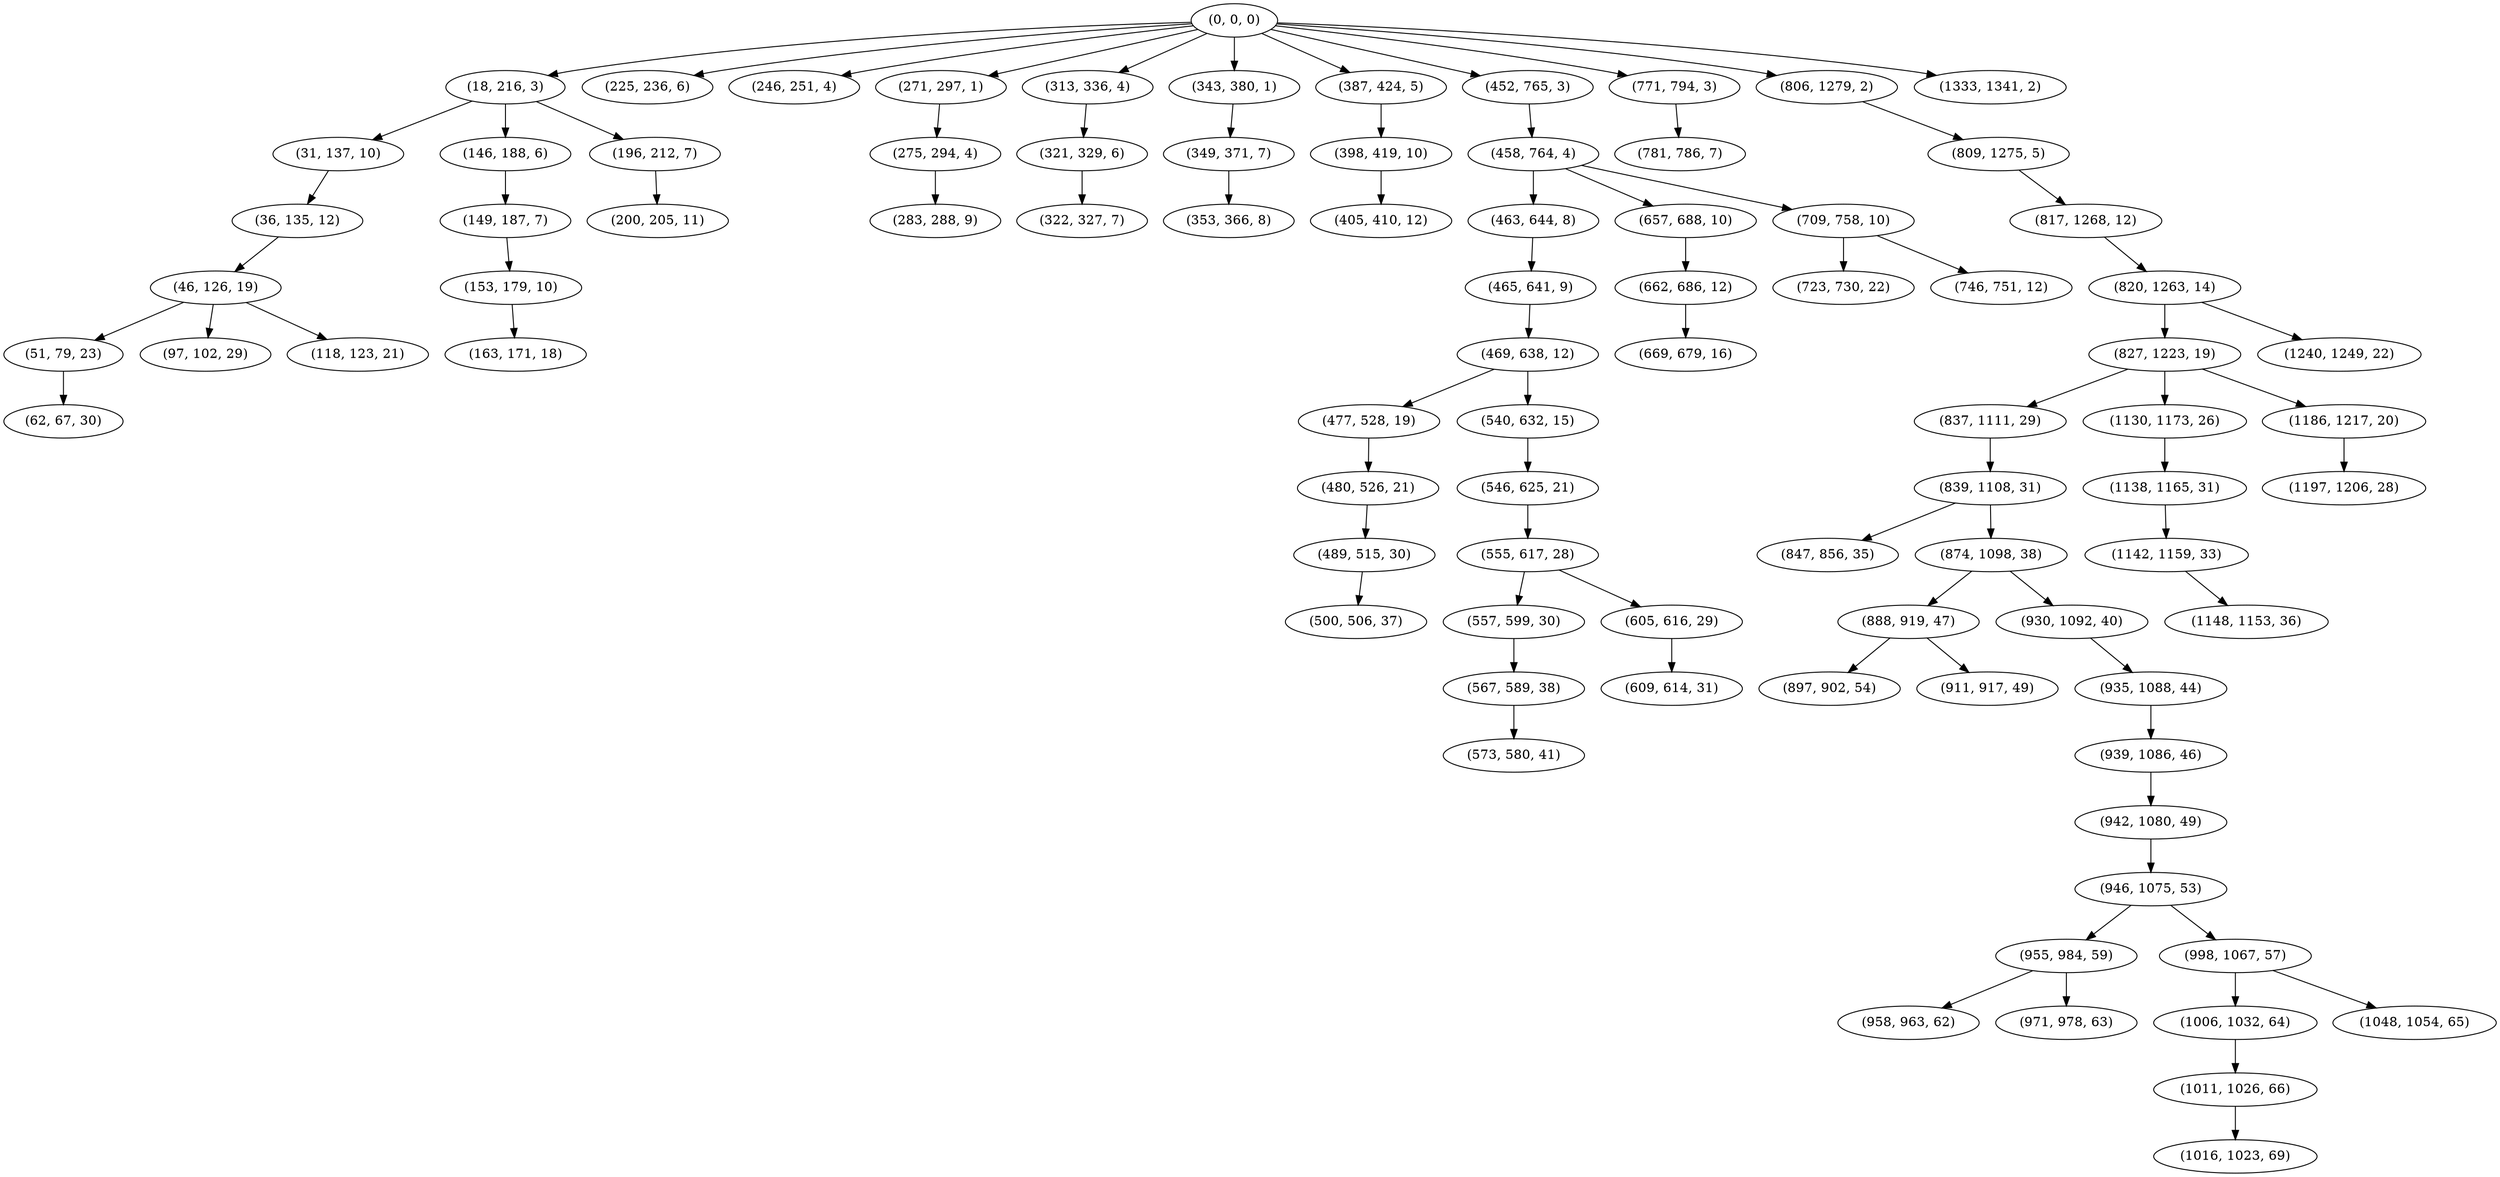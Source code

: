 digraph tree {
    "(0, 0, 0)";
    "(18, 216, 3)";
    "(31, 137, 10)";
    "(36, 135, 12)";
    "(46, 126, 19)";
    "(51, 79, 23)";
    "(62, 67, 30)";
    "(97, 102, 29)";
    "(118, 123, 21)";
    "(146, 188, 6)";
    "(149, 187, 7)";
    "(153, 179, 10)";
    "(163, 171, 18)";
    "(196, 212, 7)";
    "(200, 205, 11)";
    "(225, 236, 6)";
    "(246, 251, 4)";
    "(271, 297, 1)";
    "(275, 294, 4)";
    "(283, 288, 9)";
    "(313, 336, 4)";
    "(321, 329, 6)";
    "(322, 327, 7)";
    "(343, 380, 1)";
    "(349, 371, 7)";
    "(353, 366, 8)";
    "(387, 424, 5)";
    "(398, 419, 10)";
    "(405, 410, 12)";
    "(452, 765, 3)";
    "(458, 764, 4)";
    "(463, 644, 8)";
    "(465, 641, 9)";
    "(469, 638, 12)";
    "(477, 528, 19)";
    "(480, 526, 21)";
    "(489, 515, 30)";
    "(500, 506, 37)";
    "(540, 632, 15)";
    "(546, 625, 21)";
    "(555, 617, 28)";
    "(557, 599, 30)";
    "(567, 589, 38)";
    "(573, 580, 41)";
    "(605, 616, 29)";
    "(609, 614, 31)";
    "(657, 688, 10)";
    "(662, 686, 12)";
    "(669, 679, 16)";
    "(709, 758, 10)";
    "(723, 730, 22)";
    "(746, 751, 12)";
    "(771, 794, 3)";
    "(781, 786, 7)";
    "(806, 1279, 2)";
    "(809, 1275, 5)";
    "(817, 1268, 12)";
    "(820, 1263, 14)";
    "(827, 1223, 19)";
    "(837, 1111, 29)";
    "(839, 1108, 31)";
    "(847, 856, 35)";
    "(874, 1098, 38)";
    "(888, 919, 47)";
    "(897, 902, 54)";
    "(911, 917, 49)";
    "(930, 1092, 40)";
    "(935, 1088, 44)";
    "(939, 1086, 46)";
    "(942, 1080, 49)";
    "(946, 1075, 53)";
    "(955, 984, 59)";
    "(958, 963, 62)";
    "(971, 978, 63)";
    "(998, 1067, 57)";
    "(1006, 1032, 64)";
    "(1011, 1026, 66)";
    "(1016, 1023, 69)";
    "(1048, 1054, 65)";
    "(1130, 1173, 26)";
    "(1138, 1165, 31)";
    "(1142, 1159, 33)";
    "(1148, 1153, 36)";
    "(1186, 1217, 20)";
    "(1197, 1206, 28)";
    "(1240, 1249, 22)";
    "(1333, 1341, 2)";
    "(0, 0, 0)" -> "(18, 216, 3)";
    "(0, 0, 0)" -> "(225, 236, 6)";
    "(0, 0, 0)" -> "(246, 251, 4)";
    "(0, 0, 0)" -> "(271, 297, 1)";
    "(0, 0, 0)" -> "(313, 336, 4)";
    "(0, 0, 0)" -> "(343, 380, 1)";
    "(0, 0, 0)" -> "(387, 424, 5)";
    "(0, 0, 0)" -> "(452, 765, 3)";
    "(0, 0, 0)" -> "(771, 794, 3)";
    "(0, 0, 0)" -> "(806, 1279, 2)";
    "(0, 0, 0)" -> "(1333, 1341, 2)";
    "(18, 216, 3)" -> "(31, 137, 10)";
    "(18, 216, 3)" -> "(146, 188, 6)";
    "(18, 216, 3)" -> "(196, 212, 7)";
    "(31, 137, 10)" -> "(36, 135, 12)";
    "(36, 135, 12)" -> "(46, 126, 19)";
    "(46, 126, 19)" -> "(51, 79, 23)";
    "(46, 126, 19)" -> "(97, 102, 29)";
    "(46, 126, 19)" -> "(118, 123, 21)";
    "(51, 79, 23)" -> "(62, 67, 30)";
    "(146, 188, 6)" -> "(149, 187, 7)";
    "(149, 187, 7)" -> "(153, 179, 10)";
    "(153, 179, 10)" -> "(163, 171, 18)";
    "(196, 212, 7)" -> "(200, 205, 11)";
    "(271, 297, 1)" -> "(275, 294, 4)";
    "(275, 294, 4)" -> "(283, 288, 9)";
    "(313, 336, 4)" -> "(321, 329, 6)";
    "(321, 329, 6)" -> "(322, 327, 7)";
    "(343, 380, 1)" -> "(349, 371, 7)";
    "(349, 371, 7)" -> "(353, 366, 8)";
    "(387, 424, 5)" -> "(398, 419, 10)";
    "(398, 419, 10)" -> "(405, 410, 12)";
    "(452, 765, 3)" -> "(458, 764, 4)";
    "(458, 764, 4)" -> "(463, 644, 8)";
    "(458, 764, 4)" -> "(657, 688, 10)";
    "(458, 764, 4)" -> "(709, 758, 10)";
    "(463, 644, 8)" -> "(465, 641, 9)";
    "(465, 641, 9)" -> "(469, 638, 12)";
    "(469, 638, 12)" -> "(477, 528, 19)";
    "(469, 638, 12)" -> "(540, 632, 15)";
    "(477, 528, 19)" -> "(480, 526, 21)";
    "(480, 526, 21)" -> "(489, 515, 30)";
    "(489, 515, 30)" -> "(500, 506, 37)";
    "(540, 632, 15)" -> "(546, 625, 21)";
    "(546, 625, 21)" -> "(555, 617, 28)";
    "(555, 617, 28)" -> "(557, 599, 30)";
    "(555, 617, 28)" -> "(605, 616, 29)";
    "(557, 599, 30)" -> "(567, 589, 38)";
    "(567, 589, 38)" -> "(573, 580, 41)";
    "(605, 616, 29)" -> "(609, 614, 31)";
    "(657, 688, 10)" -> "(662, 686, 12)";
    "(662, 686, 12)" -> "(669, 679, 16)";
    "(709, 758, 10)" -> "(723, 730, 22)";
    "(709, 758, 10)" -> "(746, 751, 12)";
    "(771, 794, 3)" -> "(781, 786, 7)";
    "(806, 1279, 2)" -> "(809, 1275, 5)";
    "(809, 1275, 5)" -> "(817, 1268, 12)";
    "(817, 1268, 12)" -> "(820, 1263, 14)";
    "(820, 1263, 14)" -> "(827, 1223, 19)";
    "(820, 1263, 14)" -> "(1240, 1249, 22)";
    "(827, 1223, 19)" -> "(837, 1111, 29)";
    "(827, 1223, 19)" -> "(1130, 1173, 26)";
    "(827, 1223, 19)" -> "(1186, 1217, 20)";
    "(837, 1111, 29)" -> "(839, 1108, 31)";
    "(839, 1108, 31)" -> "(847, 856, 35)";
    "(839, 1108, 31)" -> "(874, 1098, 38)";
    "(874, 1098, 38)" -> "(888, 919, 47)";
    "(874, 1098, 38)" -> "(930, 1092, 40)";
    "(888, 919, 47)" -> "(897, 902, 54)";
    "(888, 919, 47)" -> "(911, 917, 49)";
    "(930, 1092, 40)" -> "(935, 1088, 44)";
    "(935, 1088, 44)" -> "(939, 1086, 46)";
    "(939, 1086, 46)" -> "(942, 1080, 49)";
    "(942, 1080, 49)" -> "(946, 1075, 53)";
    "(946, 1075, 53)" -> "(955, 984, 59)";
    "(946, 1075, 53)" -> "(998, 1067, 57)";
    "(955, 984, 59)" -> "(958, 963, 62)";
    "(955, 984, 59)" -> "(971, 978, 63)";
    "(998, 1067, 57)" -> "(1006, 1032, 64)";
    "(998, 1067, 57)" -> "(1048, 1054, 65)";
    "(1006, 1032, 64)" -> "(1011, 1026, 66)";
    "(1011, 1026, 66)" -> "(1016, 1023, 69)";
    "(1130, 1173, 26)" -> "(1138, 1165, 31)";
    "(1138, 1165, 31)" -> "(1142, 1159, 33)";
    "(1142, 1159, 33)" -> "(1148, 1153, 36)";
    "(1186, 1217, 20)" -> "(1197, 1206, 28)";
}
